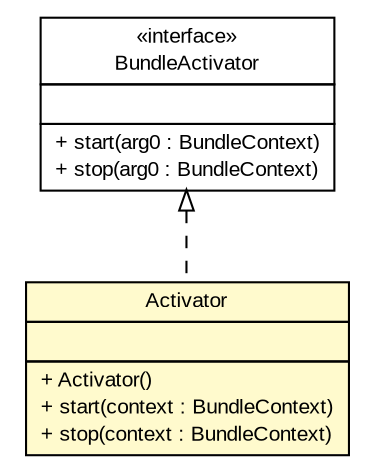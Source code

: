 #!/usr/local/bin/dot
#
# Class diagram 
# Generated by UmlGraph version 4.6 (http://www.spinellis.gr/sw/umlgraph)
#

digraph G {
	edge [fontname="arial",fontsize=10,labelfontname="arial",labelfontsize=10];
	node [fontname="arial",fontsize=10,shape=plaintext];
	// net.toxbank.isa.creator.plugin.Activator
	c46 [label=<<table border="0" cellborder="1" cellspacing="0" cellpadding="2" port="p" bgcolor="lemonChiffon" href="./Activator.html">
		<tr><td><table border="0" cellspacing="0" cellpadding="1">
			<tr><td> Activator </td></tr>
		</table></td></tr>
		<tr><td><table border="0" cellspacing="0" cellpadding="1">
			<tr><td align="left">  </td></tr>
		</table></td></tr>
		<tr><td><table border="0" cellspacing="0" cellpadding="1">
			<tr><td align="left"> + Activator() </td></tr>
			<tr><td align="left"> + start(context : BundleContext) </td></tr>
			<tr><td align="left"> + stop(context : BundleContext) </td></tr>
		</table></td></tr>
		</table>>, fontname="arial", fontcolor="black", fontsize=10.0];
	//net.toxbank.isa.creator.plugin.Activator implements org.osgi.framework.BundleActivator
	c52:p -> c46:p [dir=back,arrowtail=empty,style=dashed];
	// org.osgi.framework.BundleActivator
	c52 [label=<<table border="0" cellborder="1" cellspacing="0" cellpadding="2" port="p">
		<tr><td><table border="0" cellspacing="0" cellpadding="1">
			<tr><td> &laquo;interface&raquo; </td></tr>
			<tr><td> BundleActivator </td></tr>
		</table></td></tr>
		<tr><td><table border="0" cellspacing="0" cellpadding="1">
			<tr><td align="left">  </td></tr>
		</table></td></tr>
		<tr><td><table border="0" cellspacing="0" cellpadding="1">
			<tr><td align="left"> + start(arg0 : BundleContext) </td></tr>
			<tr><td align="left"> + stop(arg0 : BundleContext) </td></tr>
		</table></td></tr>
		</table>>, fontname="arial", fontcolor="black", fontsize=10.0];
}

